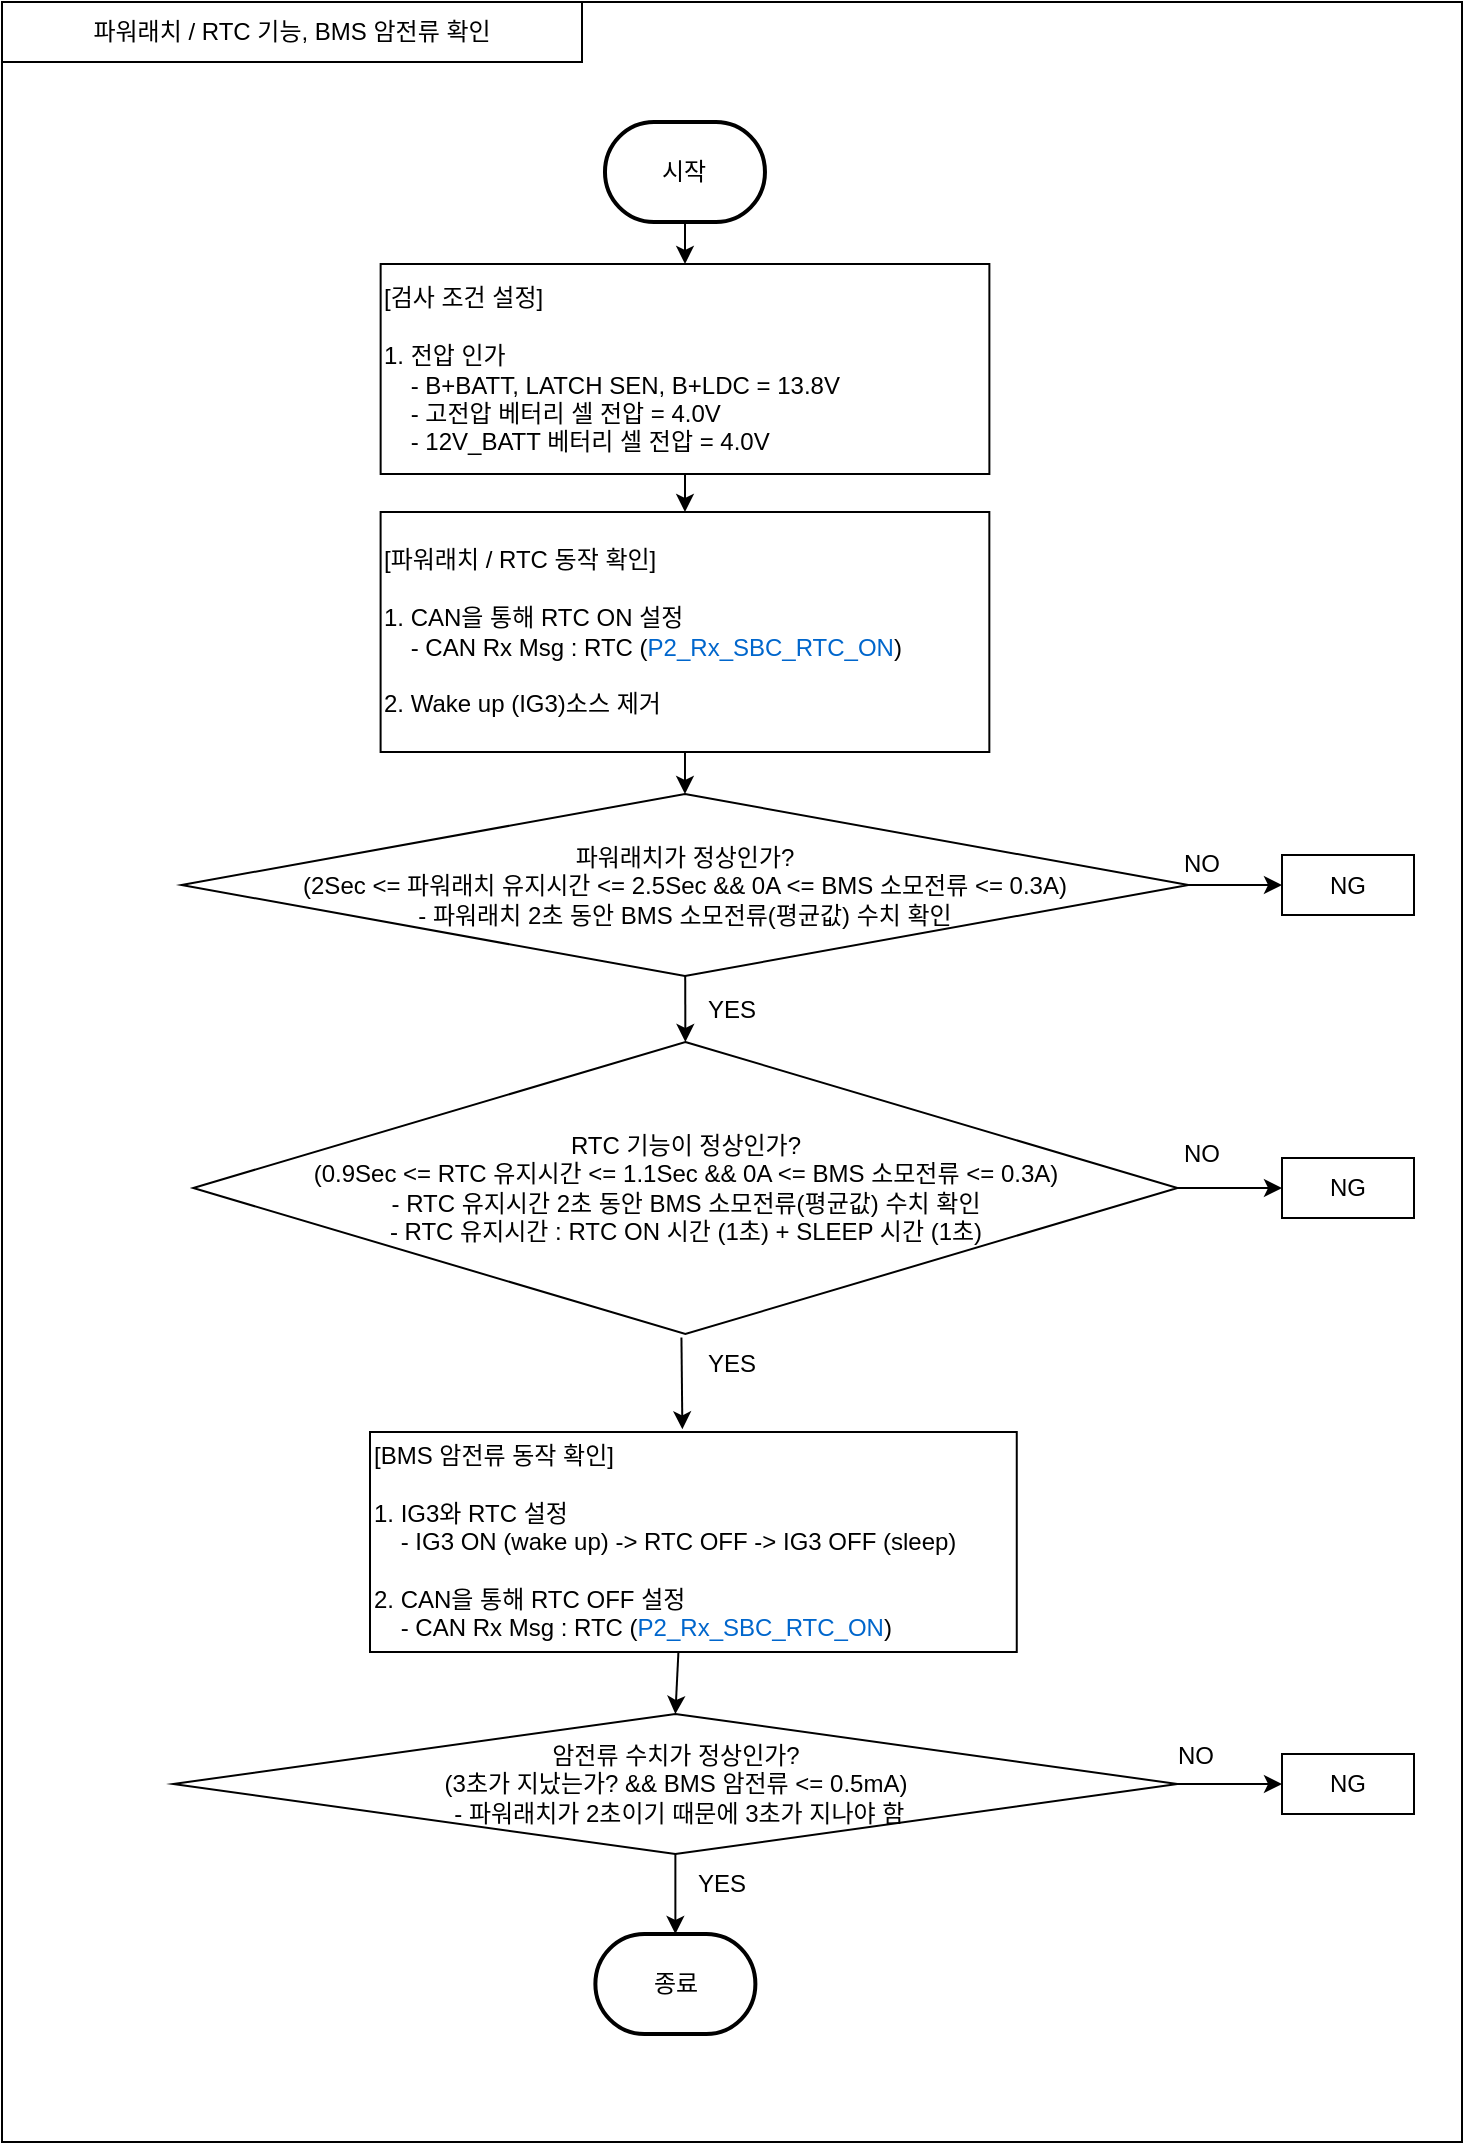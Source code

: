 <mxfile version="22.1.21" type="github">
  <diagram name="페이지-1" id="EbH8Y-EYe8wvB5tE8kf4">
    <mxGraphModel dx="1373" dy="-320" grid="1" gridSize="10" guides="1" tooltips="1" connect="1" arrows="1" fold="1" page="1" pageScale="1" pageWidth="827" pageHeight="1169" math="0" shadow="0">
      <root>
        <mxCell id="0" />
        <mxCell id="1" parent="0" />
        <mxCell id="4qK7n27PlKcG9oN8jX_3-64" value="" style="rounded=0;whiteSpace=wrap;html=1;" parent="1" vertex="1">
          <mxGeometry x="100.88" y="1346" width="608.25" height="600" as="geometry" />
        </mxCell>
        <mxCell id="4qK7n27PlKcG9oN8jX_3-1" value="" style="rounded=0;whiteSpace=wrap;html=1;" parent="1" vertex="1">
          <mxGeometry x="40" y="1180" width="730" height="1070" as="geometry" />
        </mxCell>
        <mxCell id="4qK7n27PlKcG9oN8jX_3-11" value="파워래치 / RTC 기능, BMS 암전류 확인" style="rounded=0;whiteSpace=wrap;html=1;" parent="1" vertex="1">
          <mxGeometry x="40" y="1180" width="290" height="30" as="geometry" />
        </mxCell>
        <mxCell id="4qK7n27PlKcG9oN8jX_3-2" value="시작" style="strokeWidth=2;html=1;shape=mxgraph.flowchart.terminator;whiteSpace=wrap;" parent="1" vertex="1">
          <mxGeometry x="341.49" y="1240" width="80" height="50" as="geometry" />
        </mxCell>
        <mxCell id="4qK7n27PlKcG9oN8jX_3-4" value="[검사 조건 설정]&lt;br&gt;&lt;br&gt;1. 전압 인가&lt;br&gt;&amp;nbsp; &amp;nbsp; - B+BATT, LATCH SEN, B+LDC = 13.8V&lt;br&gt;&amp;nbsp; &amp;nbsp; - 고전압 베터리 셀 전압 = 4.0V&lt;br&gt;&amp;nbsp; &amp;nbsp; - 12V_BATT 베터리 셀 전압&amp;nbsp;= 4.0V" style="rounded=0;whiteSpace=wrap;html=1;align=left;" parent="1" vertex="1">
          <mxGeometry x="229.32" y="1311" width="304.37" height="105" as="geometry" />
        </mxCell>
        <mxCell id="4qK7n27PlKcG9oN8jX_3-7" value="" style="endArrow=classic;html=1;rounded=0;exitX=0.5;exitY=1;exitDx=0;exitDy=0;exitPerimeter=0;entryX=0.5;entryY=0;entryDx=0;entryDy=0;" parent="1" source="4qK7n27PlKcG9oN8jX_3-2" target="4qK7n27PlKcG9oN8jX_3-4" edge="1">
          <mxGeometry width="50" height="50" relative="1" as="geometry">
            <mxPoint x="107.5" y="1384" as="sourcePoint" />
            <mxPoint x="157.5" y="1334" as="targetPoint" />
          </mxGeometry>
        </mxCell>
        <mxCell id="4qK7n27PlKcG9oN8jX_3-24" value="RTC 기능이 정상인가?&lt;br&gt;(0.9Sec &amp;lt;= RTC 유지시간 &amp;lt;= 1.1Sec &amp;amp;&amp;amp; 0A &amp;lt;= BMS 소모전류 &amp;lt;= 0.3A)&lt;br&gt;- RTC 유지시간 2초 동안 BMS 소모전류(평균값) 수치 확인&lt;br&gt;- RTC 유지시간 : RTC ON 시간 (1초) + SLEEP 시간 (1초)" style="rhombus;whiteSpace=wrap;html=1;" parent="1" vertex="1">
          <mxGeometry x="135.63" y="1700" width="492.12" height="146" as="geometry" />
        </mxCell>
        <mxCell id="4qK7n27PlKcG9oN8jX_3-31" value="NG" style="rounded=0;whiteSpace=wrap;html=1;align=center;" parent="1" vertex="1">
          <mxGeometry x="680" y="1758" width="66" height="30" as="geometry" />
        </mxCell>
        <mxCell id="4qK7n27PlKcG9oN8jX_3-32" value="" style="endArrow=classic;html=1;rounded=0;exitX=1;exitY=0.5;exitDx=0;exitDy=0;entryX=0;entryY=0.5;entryDx=0;entryDy=0;" parent="1" target="4qK7n27PlKcG9oN8jX_3-31" edge="1" source="4qK7n27PlKcG9oN8jX_3-24">
          <mxGeometry width="50" height="50" relative="1" as="geometry">
            <mxPoint x="511.89" y="1856.5" as="sourcePoint" />
            <mxPoint x="633.89" y="1801.5" as="targetPoint" />
          </mxGeometry>
        </mxCell>
        <mxCell id="4qK7n27PlKcG9oN8jX_3-33" value="NO" style="text;html=1;strokeColor=none;fillColor=none;align=center;verticalAlign=middle;whiteSpace=wrap;rounded=0;" parent="1" vertex="1">
          <mxGeometry x="610" y="1741" width="60" height="30" as="geometry" />
        </mxCell>
        <mxCell id="4qK7n27PlKcG9oN8jX_3-20" value="파워래치가 정상인가?&lt;br&gt;(2Sec &amp;lt;= 파워래치 유지시간 &amp;lt;= 2.5Sec &amp;amp;&amp;amp; 0A &amp;lt;= BMS 소모전류 &amp;lt;= 0.3A)&lt;br&gt;-&amp;nbsp;파워래치 2초 동안 BMS 소모전류(평균값) 수치 확인" style="rhombus;whiteSpace=wrap;html=1;" parent="1" vertex="1">
          <mxGeometry x="129.77" y="1576" width="503.43" height="91" as="geometry" />
        </mxCell>
        <mxCell id="4qK7n27PlKcG9oN8jX_3-22" value="" style="endArrow=classic;html=1;rounded=0;entryX=0.5;entryY=0;entryDx=0;entryDy=0;" parent="1" source="4qK7n27PlKcG9oN8jX_3-20" target="4qK7n27PlKcG9oN8jX_3-24" edge="1">
          <mxGeometry width="50" height="50" relative="1" as="geometry">
            <mxPoint x="377.37" y="1725" as="sourcePoint" />
            <mxPoint x="376.41" y="1751.452" as="targetPoint" />
          </mxGeometry>
        </mxCell>
        <mxCell id="4qK7n27PlKcG9oN8jX_3-25" value="YES" style="text;html=1;strokeColor=none;fillColor=none;align=center;verticalAlign=middle;whiteSpace=wrap;rounded=0;" parent="1" vertex="1">
          <mxGeometry x="375.01" y="1669" width="60" height="30" as="geometry" />
        </mxCell>
        <mxCell id="4qK7n27PlKcG9oN8jX_3-26" value="NG" style="rounded=0;whiteSpace=wrap;html=1;align=center;" parent="1" vertex="1">
          <mxGeometry x="680" y="1606.5" width="66" height="30" as="geometry" />
        </mxCell>
        <mxCell id="4qK7n27PlKcG9oN8jX_3-27" value="" style="endArrow=classic;html=1;rounded=0;exitX=1;exitY=0.5;exitDx=0;exitDy=0;entryX=0;entryY=0.5;entryDx=0;entryDy=0;" parent="1" source="4qK7n27PlKcG9oN8jX_3-20" target="4qK7n27PlKcG9oN8jX_3-26" edge="1">
          <mxGeometry width="50" height="50" relative="1" as="geometry">
            <mxPoint x="584.37" y="1675" as="sourcePoint" />
            <mxPoint x="634.37" y="1625" as="targetPoint" />
          </mxGeometry>
        </mxCell>
        <mxCell id="4qK7n27PlKcG9oN8jX_3-28" value="NO" style="text;html=1;strokeColor=none;fillColor=none;align=center;verticalAlign=middle;whiteSpace=wrap;rounded=0;" parent="1" vertex="1">
          <mxGeometry x="610" y="1596" width="60" height="30" as="geometry" />
        </mxCell>
        <mxCell id="4qK7n27PlKcG9oN8jX_3-8" value="" style="endArrow=classic;html=1;rounded=0;exitX=0.496;exitY=1.012;exitDx=0;exitDy=0;entryX=0.483;entryY=-0.012;entryDx=0;entryDy=0;entryPerimeter=0;exitPerimeter=0;" parent="1" source="4qK7n27PlKcG9oN8jX_3-24" target="4qK7n27PlKcG9oN8jX_3-73" edge="1">
          <mxGeometry width="50" height="50" relative="1" as="geometry">
            <mxPoint x="369.37" y="1957" as="sourcePoint" />
            <mxPoint x="377.37" y="1917" as="targetPoint" />
          </mxGeometry>
        </mxCell>
        <mxCell id="4qK7n27PlKcG9oN8jX_3-71" value="종료" style="strokeWidth=2;html=1;shape=mxgraph.flowchart.terminator;whiteSpace=wrap;" parent="1" vertex="1">
          <mxGeometry x="336.69" y="2146" width="80" height="50" as="geometry" />
        </mxCell>
        <mxCell id="4qK7n27PlKcG9oN8jX_3-72" value="" style="endArrow=classic;html=1;rounded=0;exitX=0.477;exitY=0.993;exitDx=0;exitDy=0;entryX=0.5;entryY=0;entryDx=0;entryDy=0;exitPerimeter=0;" parent="1" source="4qK7n27PlKcG9oN8jX_3-73" target="4qK7n27PlKcG9oN8jX_3-74" edge="1">
          <mxGeometry width="50" height="50" relative="1" as="geometry">
            <mxPoint x="367.37" y="2127" as="sourcePoint" />
            <mxPoint x="370.73" y="2095.988" as="targetPoint" />
          </mxGeometry>
        </mxCell>
        <mxCell id="4qK7n27PlKcG9oN8jX_3-73" value="[BMS 암전류 동작 확인]&lt;br&gt;&lt;br&gt;1. IG3와 RTC 설정&lt;br&gt;&amp;nbsp; &amp;nbsp; - IG3 ON (wake up) -&amp;gt; RTC OFF -&amp;gt;&amp;nbsp;IG3 OFF (sleep)&lt;br&gt;&lt;br&gt;2. CAN을 통해 RTC OFF 설정&lt;br&gt;&amp;nbsp; &amp;nbsp; - CAN Rx Msg : RTC&amp;nbsp;(&lt;font style=&quot;border-color: var(--border-color);&quot; color=&quot;#0066cc&quot;&gt;P2_Rx_SBC_RTC_ON&lt;/font&gt;)" style="rounded=0;whiteSpace=wrap;html=1;align=left;" parent="1" vertex="1">
          <mxGeometry x="224" y="1895" width="323.38" height="110" as="geometry" />
        </mxCell>
        <mxCell id="4qK7n27PlKcG9oN8jX_3-74" value="암전류 수치가 정상인가?&lt;br&gt;(3초가 지났는가? &amp;amp;&amp;amp;&amp;nbsp;BMS 암전류 &amp;lt;= 0.5mA)&lt;br&gt;&amp;nbsp;- 파워래치가 2초이기 때문에 3초가 지나야 함" style="rhombus;whiteSpace=wrap;html=1;" parent="1" vertex="1">
          <mxGeometry x="125.63" y="2036" width="502.12" height="70" as="geometry" />
        </mxCell>
        <mxCell id="4qK7n27PlKcG9oN8jX_3-75" value="" style="endArrow=classic;html=1;rounded=0;entryX=0.5;entryY=0;entryDx=0;entryDy=0;entryPerimeter=0;" parent="1" source="4qK7n27PlKcG9oN8jX_3-74" target="4qK7n27PlKcG9oN8jX_3-71" edge="1">
          <mxGeometry width="50" height="50" relative="1" as="geometry">
            <mxPoint x="367.37" y="2247" as="sourcePoint" />
            <mxPoint x="366.68" y="2263.95" as="targetPoint" />
          </mxGeometry>
        </mxCell>
        <mxCell id="4qK7n27PlKcG9oN8jX_3-76" value="YES" style="text;html=1;strokeColor=none;fillColor=none;align=center;verticalAlign=middle;whiteSpace=wrap;rounded=0;" parent="1" vertex="1">
          <mxGeometry x="370" y="2106" width="60" height="30" as="geometry" />
        </mxCell>
        <mxCell id="4qK7n27PlKcG9oN8jX_3-77" value="NG" style="rounded=0;whiteSpace=wrap;html=1;align=center;" parent="1" vertex="1">
          <mxGeometry x="680" y="2056" width="66" height="30" as="geometry" />
        </mxCell>
        <mxCell id="4qK7n27PlKcG9oN8jX_3-78" value="" style="endArrow=classic;html=1;rounded=0;exitX=1;exitY=0.5;exitDx=0;exitDy=0;entryX=0;entryY=0.5;entryDx=0;entryDy=0;" parent="1" source="4qK7n27PlKcG9oN8jX_3-74" target="4qK7n27PlKcG9oN8jX_3-77" edge="1">
          <mxGeometry width="50" height="50" relative="1" as="geometry">
            <mxPoint x="574.37" y="2197" as="sourcePoint" />
            <mxPoint x="624.37" y="2147" as="targetPoint" />
          </mxGeometry>
        </mxCell>
        <mxCell id="4qK7n27PlKcG9oN8jX_3-79" value="NO" style="text;html=1;strokeColor=none;fillColor=none;align=center;verticalAlign=middle;whiteSpace=wrap;rounded=0;" parent="1" vertex="1">
          <mxGeometry x="607" y="2042" width="60" height="30" as="geometry" />
        </mxCell>
        <mxCell id="nG8zP7i3AkxrRzPS7hzK-1" value="YES" style="text;html=1;strokeColor=none;fillColor=none;align=center;verticalAlign=middle;whiteSpace=wrap;rounded=0;" parent="1" vertex="1">
          <mxGeometry x="375" y="1846" width="60" height="30" as="geometry" />
        </mxCell>
        <mxCell id="BYYFadhGcqvwVZ3HllnQ-3" value="" style="endArrow=classic;html=1;rounded=0;exitX=0.5;exitY=1;exitDx=0;exitDy=0;entryX=0.5;entryY=0;entryDx=0;entryDy=0;" edge="1" parent="1" source="BYYFadhGcqvwVZ3HllnQ-5" target="4qK7n27PlKcG9oN8jX_3-20">
          <mxGeometry width="50" height="50" relative="1" as="geometry">
            <mxPoint x="382.57" y="1552.68" as="sourcePoint" />
            <mxPoint x="382.014" y="1501.18" as="targetPoint" />
          </mxGeometry>
        </mxCell>
        <mxCell id="BYYFadhGcqvwVZ3HllnQ-7" value="" style="endArrow=classic;html=1;rounded=0;exitX=0.5;exitY=1;exitDx=0;exitDy=0;entryX=0.5;entryY=0;entryDx=0;entryDy=0;" edge="1" parent="1" source="4qK7n27PlKcG9oN8jX_3-4" target="BYYFadhGcqvwVZ3HllnQ-5">
          <mxGeometry width="50" height="50" relative="1" as="geometry">
            <mxPoint x="382" y="1416" as="sourcePoint" />
            <mxPoint x="381" y="1576" as="targetPoint" />
          </mxGeometry>
        </mxCell>
        <mxCell id="BYYFadhGcqvwVZ3HllnQ-5" value="[파워래치 / RTC 동작 확인]&lt;br&gt;&lt;br&gt;1. CAN을 통해 RTC ON 설정&lt;br&gt;&amp;nbsp; &amp;nbsp; - CAN Rx Msg : RTC&amp;nbsp;(&lt;font style=&quot;border-color: var(--border-color);&quot; color=&quot;#0066cc&quot;&gt;P2_Rx_SBC_RTC_ON&lt;/font&gt;)&lt;br&gt;&lt;br&gt;2. Wake up (IG3)소스 제거" style="rounded=0;whiteSpace=wrap;html=1;align=left;" vertex="1" parent="1">
          <mxGeometry x="229.3" y="1435" width="304.37" height="120" as="geometry" />
        </mxCell>
      </root>
    </mxGraphModel>
  </diagram>
</mxfile>
